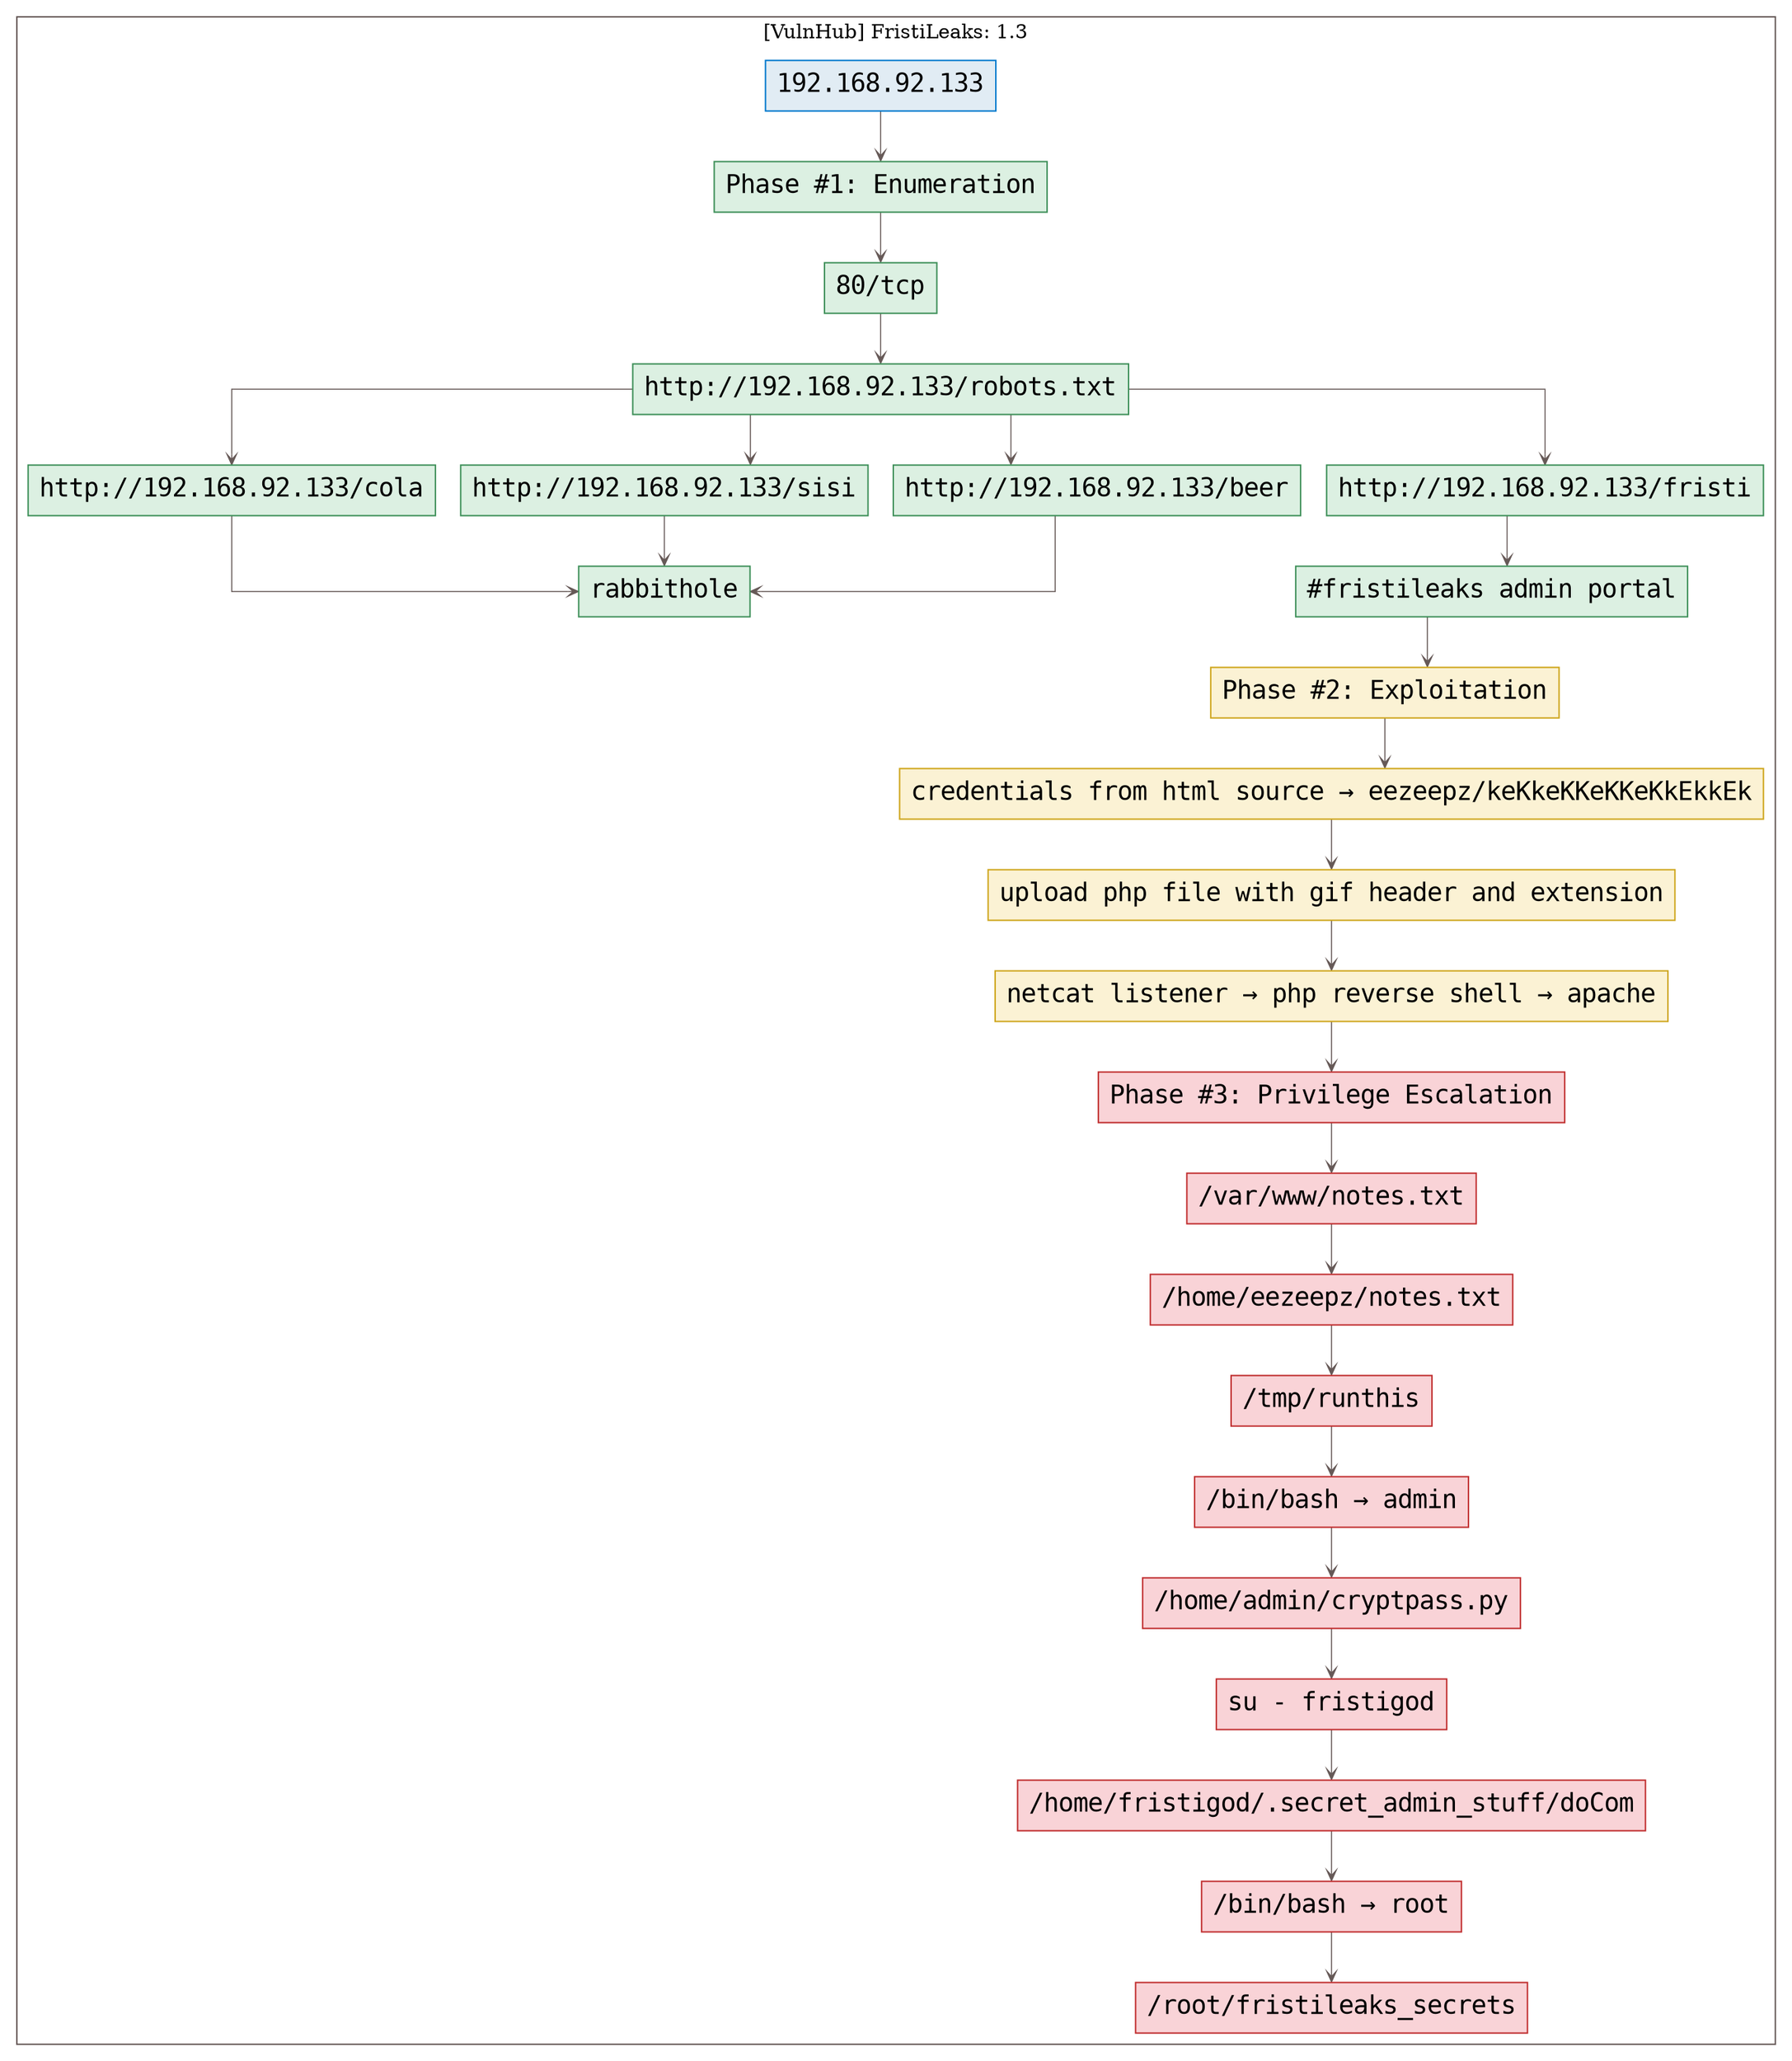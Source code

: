 digraph G {
  #rankdir=LR;
  nodesdictep=1.0; splines="ortho"; K=0.6; overlap=scale; fixedsize=true; resolution=72; bgcolor="#ffffff"; outputorder="edgesfirst";
  node [fontname="courier" fontsize=18 shape=box width=0.25 fillcolor="white" style="filled,solid"];
  edge [style=solid color="#665957" penwidth=0.75 arrowhead=vee arrowsize=0.75 ];

  0[label="192.168.92.133" color="#0077cc" fillcolor="#e1ecf4" tooltip="[VulnHub] FristiLeaks: 1.3"];
  10[label="Phase #2: Exploitation" color="#cea51b" fillcolor="#fbf2d4" tooltip="Phase #2:Exploitation"];
  11[label="credentials from html source → eezeepz/keKkeKKeKKeKkEkkEk" color="#cea51b" fillcolor="#fbf2d4" tooltip="Phase #2:Exploitation"];
  12[label="upload php file with gif header and extension" color="#cea51b" fillcolor="#fbf2d4" tooltip="Phase #2:Exploitation"];
  13[label="netcat listener → php reverse shell → apache" color="#cea51b" fillcolor="#fbf2d4" tooltip="Phase #2:Exploitation"];
  14[label="Phase #3: Privilege Escalation" color="#c02d2e" fillcolor="#f9d3d7" tooltip="Phase #3:Privilege Escalation"];
  15[label="/var/www/notes.txt" color="#c02d2e" fillcolor="#f9d3d7" tooltip="Phase #3:Privilege Escalation"];
  16[label="/home/eezeepz/notes.txt" color="#c02d2e" fillcolor="#f9d3d7" tooltip="Phase #3:Privilege Escalation"];
  17[label="/tmp/runthis" color="#c02d2e" fillcolor="#f9d3d7" tooltip="Phase #3:Privilege Escalation"];
  18[label="/bin/bash → admin" color="#c02d2e" fillcolor="#f9d3d7" tooltip="Phase #3:Privilege Escalation"];
  19[label="/home/admin/cryptpass.py" color="#c02d2e" fillcolor="#f9d3d7" tooltip="Phase #3:Privilege Escalation"];
  1[label="Phase #1: Enumeration" color="#3d8f58" fillcolor="#dcf0e2" tooltip="Phase #1:Enumeration"];
  20[label="su - fristigod" color="#c02d2e" fillcolor="#f9d3d7" tooltip="Phase #3:Privilege Escalation"];
  21[label="/home/fristigod/.secret_admin_stuff/doCom" color="#c02d2e" fillcolor="#f9d3d7" tooltip="Phase #3:Privilege Escalation"];
  22[label="/bin/bash → root" color="#c02d2e" fillcolor="#f9d3d7" tooltip="Phase #3:Privilege Escalation"];
  23[label="/root/fristileaks_secrets" color="#c02d2e" fillcolor="#f9d3d7" tooltip="Phase #3:Privilege Escalation"];
  2[label="80/tcp" color="#3d8f58" fillcolor="#dcf0e2" tooltip="Phase #1:Enumeration"];
  3[label="http://192.168.92.133/robots.txt" color="#3d8f58" fillcolor="#dcf0e2" tooltip="Phase #1:Enumeration"];
  4[label="http://192.168.92.133/cola" color="#3d8f58" fillcolor="#dcf0e2" tooltip="Phase #1:Enumeration"];
  5[label="rabbithole" color="#3d8f58" fillcolor="#dcf0e2" tooltip="Phase #1:Enumeration"];
  6[label="http://192.168.92.133/sisi" color="#3d8f58" fillcolor="#dcf0e2" tooltip="Phase #1:Enumeration"];
  7[label="http://192.168.92.133/beer" color="#3d8f58" fillcolor="#dcf0e2" tooltip="Phase #1:Enumeration"];
  8[label="http://192.168.92.133/fristi" color="#3d8f58" fillcolor="#dcf0e2" tooltip="Phase #1:Enumeration"];
  9[label="#fristileaks admin portal" color="#3d8f58" fillcolor="#dcf0e2" tooltip="Phase #1:Enumeration"];

  subgraph cluster_0 {
    node [style="filled,solid"];
    label = "[VulnHub] FristiLeaks: 1.3";
    color = "#665957";
    0 -> 1 [color="#665957"];
    1 -> 2 [color="#665957"];
    10 -> 11 [color="#665957"];
    11 -> 12 [color="#665957"];
    12 -> 13 [color="#665957"];
    13 -> 14 [color="#665957"];
    14 -> 15 [color="#665957"];
    15 -> 16 [color="#665957"];
    16 -> 17 [color="#665957"];
    17 -> 18 [color="#665957"];
    18 -> 19 [color="#665957"];
    19 -> 20 [color="#665957"];
    2 -> 3 [color="#665957"];
    20 -> 21 [color="#665957"];
    21 -> 22 [color="#665957"];
    22 -> 23 [color="#665957"];
    3 -> 4 [color="#665957"];
    3 -> 6 [color="#665957"];
    3 -> 7 [color="#665957"];
    3 -> 8 [color="#665957"];
    4 -> 5 [color="#665957"];
    6 -> 5 [color="#665957"];
    7 -> 5 [color="#665957"];
    8 -> 9 [color="#665957"];
    9 -> 10 [color="#665957"];
  }
}
